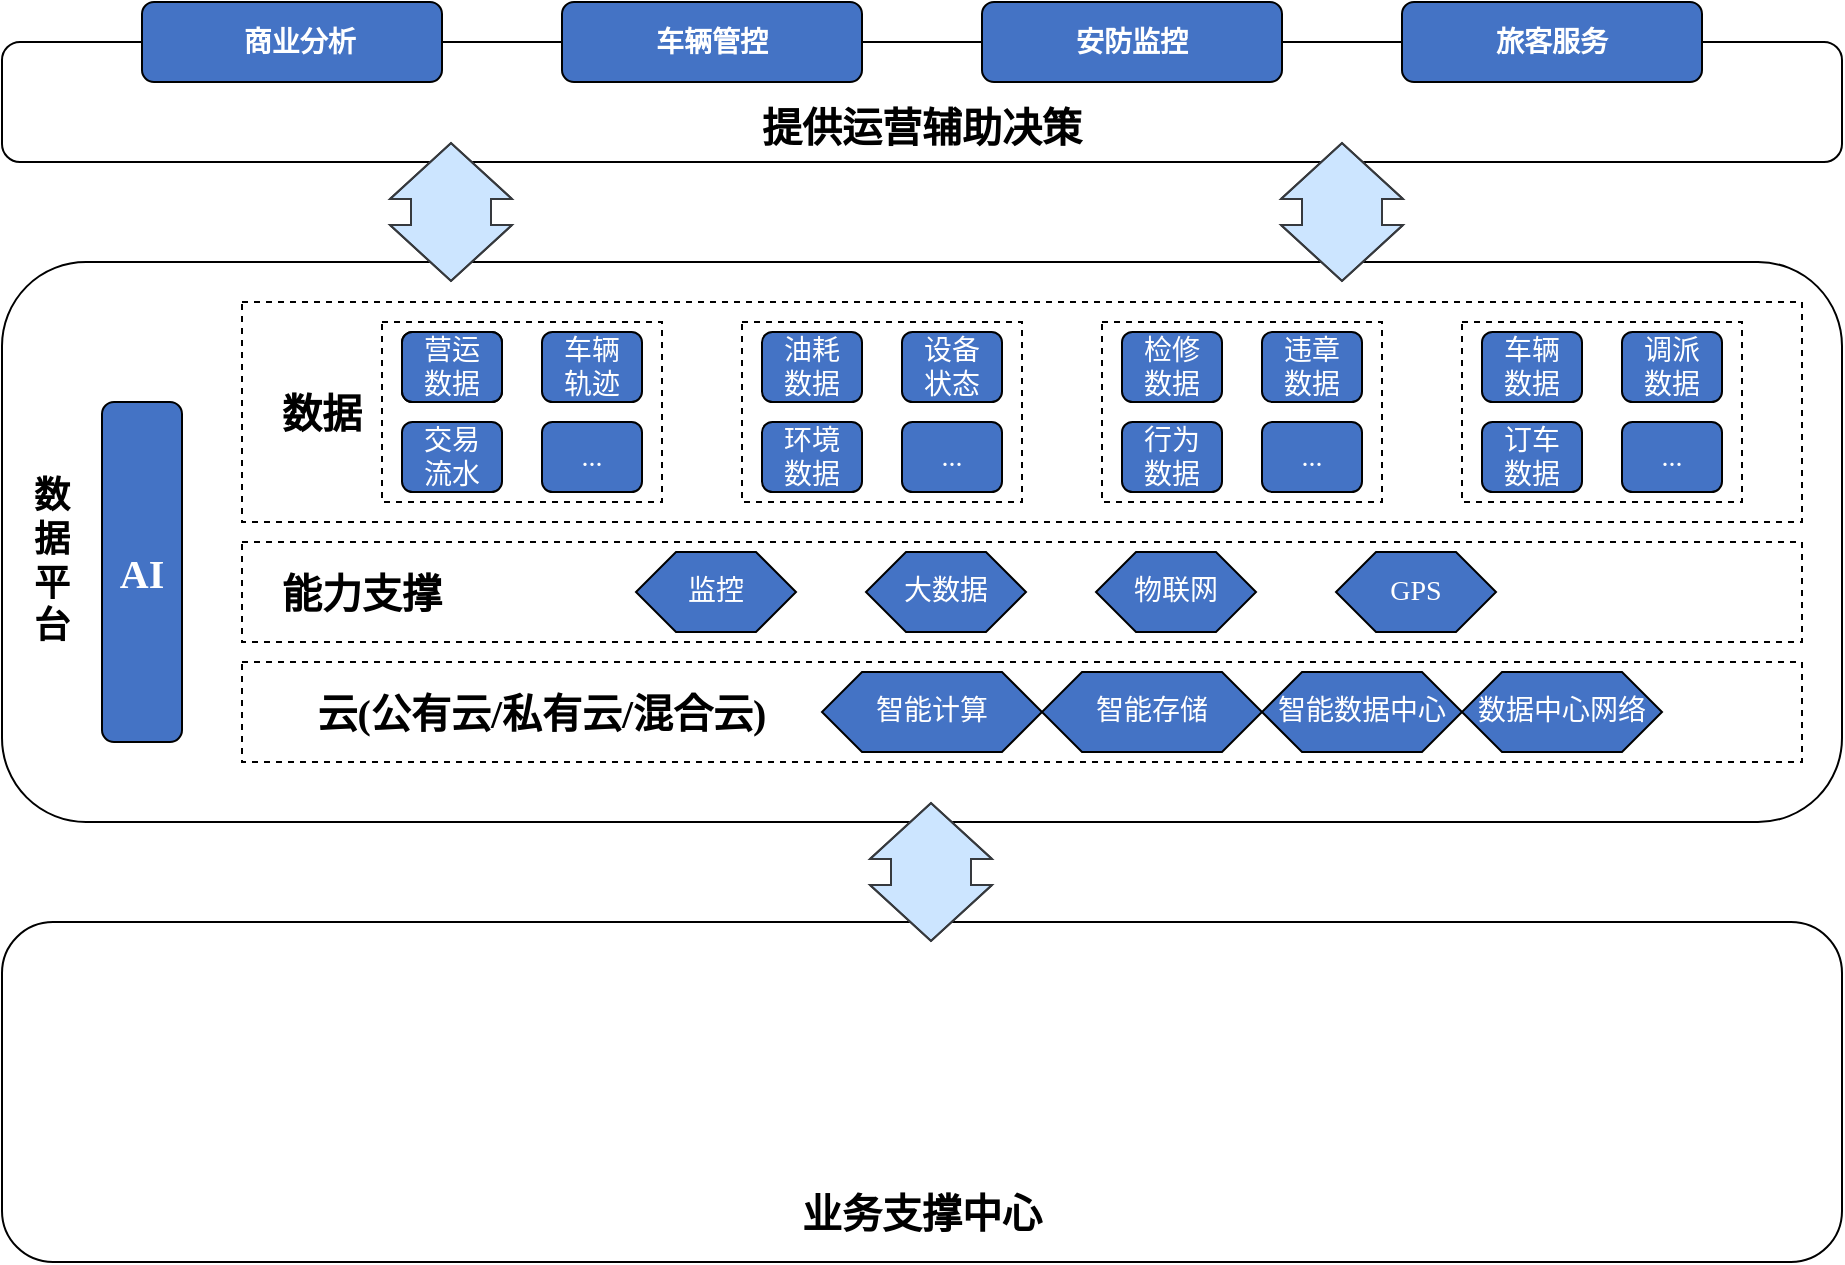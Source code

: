 <mxfile version="16.4.7" type="github">
  <diagram id="1S2Vz3SMCuL-4m72MfmH" name="第 1 页">
    <mxGraphModel dx="1422" dy="762" grid="1" gridSize="10" guides="1" tooltips="1" connect="1" arrows="1" fold="1" page="1" pageScale="1" pageWidth="827" pageHeight="1169" math="0" shadow="0">
      <root>
        <mxCell id="0" />
        <mxCell id="1" parent="0" />
        <mxCell id="Jrue9S0TpO6nU7mHcI8S-1" value="&lt;br style=&quot;font-size: 20px;&quot;&gt;提供运营辅助决策" style="rounded=1;whiteSpace=wrap;html=1;fontStyle=1;fontSize=20;fontFamily=Tahoma;" vertex="1" parent="1">
          <mxGeometry y="100" width="920" height="60" as="geometry" />
        </mxCell>
        <mxCell id="Jrue9S0TpO6nU7mHcI8S-2" value="&amp;nbsp; 商业分析" style="rounded=1;whiteSpace=wrap;html=1;fillColor=#4473C5;fontColor=#FFFFFF;fontStyle=1;fontSize=14;" vertex="1" parent="1">
          <mxGeometry x="70" y="80" width="150" height="40" as="geometry" />
        </mxCell>
        <mxCell id="Jrue9S0TpO6nU7mHcI8S-4" value="车辆管控" style="rounded=1;whiteSpace=wrap;html=1;fillColor=#4473C5;fontColor=#FFFFFF;fontStyle=1;fontSize=14;" vertex="1" parent="1">
          <mxGeometry x="280" y="80" width="150" height="40" as="geometry" />
        </mxCell>
        <mxCell id="Jrue9S0TpO6nU7mHcI8S-6" value="安防监控" style="rounded=1;whiteSpace=wrap;html=1;fillColor=#4473C5;fontColor=#FFFFFF;fontStyle=1;fontSize=14;" vertex="1" parent="1">
          <mxGeometry x="490" y="80" width="150" height="40" as="geometry" />
        </mxCell>
        <mxCell id="Jrue9S0TpO6nU7mHcI8S-7" value="旅客服务" style="rounded=1;whiteSpace=wrap;html=1;fillColor=#4473C5;fontColor=#FFFFFF;fontStyle=1;fontSize=14;" vertex="1" parent="1">
          <mxGeometry x="700" y="80" width="150" height="40" as="geometry" />
        </mxCell>
        <mxCell id="Jrue9S0TpO6nU7mHcI8S-8" value="" style="rounded=1;whiteSpace=wrap;html=1;fontFamily=Tahoma;fontSize=16;" vertex="1" parent="1">
          <mxGeometry y="210" width="920" height="280" as="geometry" />
        </mxCell>
        <mxCell id="Jrue9S0TpO6nU7mHcI8S-11" value="" style="shape=flexArrow;endArrow=classic;startArrow=classic;html=1;rounded=0;fontFamily=Tahoma;fontSize=16;fontColor=#FFFFFF;width=40;endSize=9;startSize=9;startWidth=20;fillColor=#cce5ff;strokeColor=#36393d;" edge="1" parent="1">
          <mxGeometry width="100" height="100" relative="1" as="geometry">
            <mxPoint x="224.5" y="220" as="sourcePoint" />
            <mxPoint x="224.5" y="150" as="targetPoint" />
            <Array as="points">
              <mxPoint x="224.5" y="180" />
            </Array>
          </mxGeometry>
        </mxCell>
        <mxCell id="Jrue9S0TpO6nU7mHcI8S-12" value="" style="shape=flexArrow;endArrow=classic;startArrow=classic;html=1;rounded=0;fontFamily=Tahoma;fontSize=16;fontColor=#FFFFFF;width=40;endSize=9;startSize=9;startWidth=20;fillColor=#cce5ff;strokeColor=#36393d;" edge="1" parent="1">
          <mxGeometry width="100" height="100" relative="1" as="geometry">
            <mxPoint x="670" y="220" as="sourcePoint" />
            <mxPoint x="670" y="150" as="targetPoint" />
            <Array as="points">
              <mxPoint x="670" y="180" />
            </Array>
          </mxGeometry>
        </mxCell>
        <mxCell id="Jrue9S0TpO6nU7mHcI8S-13" value="数据平台" style="text;html=1;strokeColor=none;fillColor=none;align=center;verticalAlign=middle;whiteSpace=wrap;rounded=0;fontFamily=Tahoma;fontSize=18;fontColor=#000000;fontStyle=1" vertex="1" parent="1">
          <mxGeometry x="10" y="300" width="30" height="120" as="geometry" />
        </mxCell>
        <mxCell id="Jrue9S0TpO6nU7mHcI8S-14" value="AI" style="rounded=1;whiteSpace=wrap;html=1;fontFamily=Tahoma;fontSize=20;fontColor=#FFFFFF;fillColor=#4473C5;fontStyle=1" vertex="1" parent="1">
          <mxGeometry x="50" y="280" width="40" height="170" as="geometry" />
        </mxCell>
        <mxCell id="Jrue9S0TpO6nU7mHcI8S-15" value="" style="rounded=0;whiteSpace=wrap;html=1;fontFamily=Tahoma;fontSize=20;dashed=1;" vertex="1" parent="1">
          <mxGeometry x="120" y="230" width="780" height="110" as="geometry" />
        </mxCell>
        <mxCell id="Jrue9S0TpO6nU7mHcI8S-16" value="数据" style="text;html=1;strokeColor=none;fillColor=none;align=center;verticalAlign=middle;whiteSpace=wrap;rounded=0;dashed=1;fontFamily=Tahoma;fontSize=20;fontColor=#000000;fontStyle=1" vertex="1" parent="1">
          <mxGeometry x="130" y="270" width="60" height="30" as="geometry" />
        </mxCell>
        <mxCell id="Jrue9S0TpO6nU7mHcI8S-17" value="" style="rounded=0;whiteSpace=wrap;html=1;dashed=1;fontFamily=Tahoma;fontSize=20;fontColor=#000000;fillColor=#FFFFFF;" vertex="1" parent="1">
          <mxGeometry x="190" y="240" width="140" height="90" as="geometry" />
        </mxCell>
        <mxCell id="Jrue9S0TpO6nU7mHcI8S-18" value="" style="rounded=0;whiteSpace=wrap;html=1;dashed=1;fontFamily=Tahoma;fontSize=20;fontColor=#000000;fillColor=#FFFFFF;" vertex="1" parent="1">
          <mxGeometry x="370" y="240" width="140" height="90" as="geometry" />
        </mxCell>
        <mxCell id="Jrue9S0TpO6nU7mHcI8S-19" value="" style="rounded=0;whiteSpace=wrap;html=1;dashed=1;fontFamily=Tahoma;fontSize=20;fontColor=#000000;fillColor=#FFFFFF;" vertex="1" parent="1">
          <mxGeometry x="550" y="240" width="140" height="90" as="geometry" />
        </mxCell>
        <mxCell id="Jrue9S0TpO6nU7mHcI8S-21" value="营运&lt;br&gt;数据" style="rounded=1;whiteSpace=wrap;html=1;fontFamily=Tahoma;fontSize=14;fontColor=#FFFFFF;fillColor=#4473C5;" vertex="1" parent="1">
          <mxGeometry x="200" y="245" width="50" height="35" as="geometry" />
        </mxCell>
        <mxCell id="Jrue9S0TpO6nU7mHcI8S-22" value="车辆&lt;br&gt;轨迹" style="rounded=1;whiteSpace=wrap;html=1;fontFamily=Tahoma;fontSize=14;fontColor=#FFFFFF;fillColor=#4473C5;" vertex="1" parent="1">
          <mxGeometry x="270" y="245" width="50" height="35" as="geometry" />
        </mxCell>
        <mxCell id="Jrue9S0TpO6nU7mHcI8S-23" value="营运&lt;br&gt;数据" style="rounded=1;whiteSpace=wrap;html=1;fontFamily=Tahoma;fontSize=14;fontColor=#FFFFFF;fillColor=#4473C5;" vertex="1" parent="1">
          <mxGeometry x="200" y="245" width="50" height="35" as="geometry" />
        </mxCell>
        <mxCell id="Jrue9S0TpO6nU7mHcI8S-24" value="交易&lt;br&gt;流水" style="rounded=1;whiteSpace=wrap;html=1;fontFamily=Tahoma;fontSize=14;fontColor=#FFFFFF;fillColor=#4473C5;" vertex="1" parent="1">
          <mxGeometry x="200" y="290" width="50" height="35" as="geometry" />
        </mxCell>
        <mxCell id="Jrue9S0TpO6nU7mHcI8S-25" value="..." style="rounded=1;whiteSpace=wrap;html=1;fontFamily=Tahoma;fontSize=14;fontColor=#FFFFFF;fillColor=#4473C5;" vertex="1" parent="1">
          <mxGeometry x="270" y="290" width="50" height="35" as="geometry" />
        </mxCell>
        <mxCell id="Jrue9S0TpO6nU7mHcI8S-26" value="设备&lt;br&gt;状态" style="rounded=1;whiteSpace=wrap;html=1;fontFamily=Tahoma;fontSize=14;fontColor=#FFFFFF;fillColor=#4473C5;" vertex="1" parent="1">
          <mxGeometry x="450" y="245" width="50" height="35" as="geometry" />
        </mxCell>
        <mxCell id="Jrue9S0TpO6nU7mHcI8S-27" value="油耗&lt;br&gt;数据" style="rounded=1;whiteSpace=wrap;html=1;fontFamily=Tahoma;fontSize=14;fontColor=#FFFFFF;fillColor=#4473C5;" vertex="1" parent="1">
          <mxGeometry x="380" y="245" width="50" height="35" as="geometry" />
        </mxCell>
        <mxCell id="Jrue9S0TpO6nU7mHcI8S-28" value="环境&lt;br&gt;数据" style="rounded=1;whiteSpace=wrap;html=1;fontFamily=Tahoma;fontSize=14;fontColor=#FFFFFF;fillColor=#4473C5;" vertex="1" parent="1">
          <mxGeometry x="380" y="290" width="50" height="35" as="geometry" />
        </mxCell>
        <mxCell id="Jrue9S0TpO6nU7mHcI8S-29" value="..." style="rounded=1;whiteSpace=wrap;html=1;fontFamily=Tahoma;fontSize=14;fontColor=#FFFFFF;fillColor=#4473C5;" vertex="1" parent="1">
          <mxGeometry x="450" y="290" width="50" height="35" as="geometry" />
        </mxCell>
        <mxCell id="Jrue9S0TpO6nU7mHcI8S-30" value="违章&lt;br&gt;数据" style="rounded=1;whiteSpace=wrap;html=1;fontFamily=Tahoma;fontSize=14;fontColor=#FFFFFF;fillColor=#4473C5;" vertex="1" parent="1">
          <mxGeometry x="630" y="245" width="50" height="35" as="geometry" />
        </mxCell>
        <mxCell id="Jrue9S0TpO6nU7mHcI8S-31" value="检修&lt;br&gt;数据" style="rounded=1;whiteSpace=wrap;html=1;fontFamily=Tahoma;fontSize=14;fontColor=#FFFFFF;fillColor=#4473C5;" vertex="1" parent="1">
          <mxGeometry x="560" y="245" width="50" height="35" as="geometry" />
        </mxCell>
        <mxCell id="Jrue9S0TpO6nU7mHcI8S-32" value="行为&lt;br&gt;数据" style="rounded=1;whiteSpace=wrap;html=1;fontFamily=Tahoma;fontSize=14;fontColor=#FFFFFF;fillColor=#4473C5;" vertex="1" parent="1">
          <mxGeometry x="560" y="290" width="50" height="35" as="geometry" />
        </mxCell>
        <mxCell id="Jrue9S0TpO6nU7mHcI8S-33" value="..." style="rounded=1;whiteSpace=wrap;html=1;fontFamily=Tahoma;fontSize=14;fontColor=#FFFFFF;fillColor=#4473C5;" vertex="1" parent="1">
          <mxGeometry x="630" y="290" width="50" height="35" as="geometry" />
        </mxCell>
        <mxCell id="Jrue9S0TpO6nU7mHcI8S-34" value="" style="rounded=0;whiteSpace=wrap;html=1;dashed=1;fontFamily=Tahoma;fontSize=20;fontColor=#000000;fillColor=#FFFFFF;" vertex="1" parent="1">
          <mxGeometry x="730" y="240" width="140" height="90" as="geometry" />
        </mxCell>
        <mxCell id="Jrue9S0TpO6nU7mHcI8S-35" value="调派&lt;br&gt;数据" style="rounded=1;whiteSpace=wrap;html=1;fontFamily=Tahoma;fontSize=14;fontColor=#FFFFFF;fillColor=#4473C5;" vertex="1" parent="1">
          <mxGeometry x="810" y="245" width="50" height="35" as="geometry" />
        </mxCell>
        <mxCell id="Jrue9S0TpO6nU7mHcI8S-36" value="车辆&lt;br&gt;数据" style="rounded=1;whiteSpace=wrap;html=1;fontFamily=Tahoma;fontSize=14;fontColor=#FFFFFF;fillColor=#4473C5;" vertex="1" parent="1">
          <mxGeometry x="740" y="245" width="50" height="35" as="geometry" />
        </mxCell>
        <mxCell id="Jrue9S0TpO6nU7mHcI8S-37" value="订车&lt;br&gt;数据" style="rounded=1;whiteSpace=wrap;html=1;fontFamily=Tahoma;fontSize=14;fontColor=#FFFFFF;fillColor=#4473C5;" vertex="1" parent="1">
          <mxGeometry x="740" y="290" width="50" height="35" as="geometry" />
        </mxCell>
        <mxCell id="Jrue9S0TpO6nU7mHcI8S-38" value="..." style="rounded=1;whiteSpace=wrap;html=1;fontFamily=Tahoma;fontSize=14;fontColor=#FFFFFF;fillColor=#4473C5;" vertex="1" parent="1">
          <mxGeometry x="810" y="290" width="50" height="35" as="geometry" />
        </mxCell>
        <mxCell id="Jrue9S0TpO6nU7mHcI8S-39" value="" style="rounded=0;whiteSpace=wrap;html=1;fontFamily=Tahoma;fontSize=20;dashed=1;" vertex="1" parent="1">
          <mxGeometry x="120" y="350" width="780" height="50" as="geometry" />
        </mxCell>
        <mxCell id="Jrue9S0TpO6nU7mHcI8S-40" value="能力支撑" style="text;html=1;strokeColor=none;fillColor=none;align=center;verticalAlign=middle;whiteSpace=wrap;rounded=0;dashed=1;fontFamily=Tahoma;fontSize=20;fontColor=#000000;fontStyle=1" vertex="1" parent="1">
          <mxGeometry x="130" y="360" width="100" height="30" as="geometry" />
        </mxCell>
        <mxCell id="Jrue9S0TpO6nU7mHcI8S-41" value="监控" style="shape=hexagon;perimeter=hexagonPerimeter2;whiteSpace=wrap;html=1;fixedSize=1;fontFamily=Tahoma;fontSize=14;fontColor=#FFFFFF;fillColor=#4473C5;" vertex="1" parent="1">
          <mxGeometry x="317" y="355" width="80" height="40" as="geometry" />
        </mxCell>
        <mxCell id="Jrue9S0TpO6nU7mHcI8S-42" value="大数据" style="shape=hexagon;perimeter=hexagonPerimeter2;whiteSpace=wrap;html=1;fixedSize=1;fontFamily=Tahoma;fontSize=14;fontColor=#FFFFFF;fillColor=#4473C5;" vertex="1" parent="1">
          <mxGeometry x="432" y="355" width="80" height="40" as="geometry" />
        </mxCell>
        <mxCell id="Jrue9S0TpO6nU7mHcI8S-43" value="物联网" style="shape=hexagon;perimeter=hexagonPerimeter2;whiteSpace=wrap;html=1;fixedSize=1;fontFamily=Tahoma;fontSize=14;fontColor=#FFFFFF;fillColor=#4473C5;" vertex="1" parent="1">
          <mxGeometry x="547" y="355" width="80" height="40" as="geometry" />
        </mxCell>
        <mxCell id="Jrue9S0TpO6nU7mHcI8S-44" value="GPS" style="shape=hexagon;perimeter=hexagonPerimeter2;whiteSpace=wrap;html=1;fixedSize=1;fontFamily=Tahoma;fontSize=14;fontColor=#FFFFFF;fillColor=#4473C5;" vertex="1" parent="1">
          <mxGeometry x="667" y="355" width="80" height="40" as="geometry" />
        </mxCell>
        <mxCell id="Jrue9S0TpO6nU7mHcI8S-45" value="" style="rounded=0;whiteSpace=wrap;html=1;fontFamily=Tahoma;fontSize=20;dashed=1;" vertex="1" parent="1">
          <mxGeometry x="120" y="410" width="780" height="50" as="geometry" />
        </mxCell>
        <mxCell id="Jrue9S0TpO6nU7mHcI8S-46" value="云(公有云/私有云/混合云)" style="text;html=1;strokeColor=none;fillColor=none;align=center;verticalAlign=middle;whiteSpace=wrap;rounded=0;dashed=1;fontFamily=Tahoma;fontSize=20;fontColor=#000000;fontStyle=1" vertex="1" parent="1">
          <mxGeometry x="130" y="420" width="280" height="30" as="geometry" />
        </mxCell>
        <mxCell id="Jrue9S0TpO6nU7mHcI8S-47" value="智能计算" style="shape=hexagon;perimeter=hexagonPerimeter2;whiteSpace=wrap;html=1;fixedSize=1;fontFamily=Tahoma;fontSize=14;fontColor=#FFFFFF;fillColor=#4473C5;" vertex="1" parent="1">
          <mxGeometry x="410" y="415" width="110" height="40" as="geometry" />
        </mxCell>
        <mxCell id="Jrue9S0TpO6nU7mHcI8S-48" value="智能存储" style="shape=hexagon;perimeter=hexagonPerimeter2;whiteSpace=wrap;html=1;fixedSize=1;fontFamily=Tahoma;fontSize=14;fontColor=#FFFFFF;fillColor=#4473C5;" vertex="1" parent="1">
          <mxGeometry x="520" y="415" width="110" height="40" as="geometry" />
        </mxCell>
        <mxCell id="Jrue9S0TpO6nU7mHcI8S-49" value="智能数据中心" style="shape=hexagon;perimeter=hexagonPerimeter2;whiteSpace=wrap;html=1;fixedSize=1;fontFamily=Tahoma;fontSize=14;fontColor=#FFFFFF;fillColor=#4473C5;" vertex="1" parent="1">
          <mxGeometry x="630" y="415" width="100" height="40" as="geometry" />
        </mxCell>
        <mxCell id="Jrue9S0TpO6nU7mHcI8S-50" value="数据中心网络" style="shape=hexagon;perimeter=hexagonPerimeter2;whiteSpace=wrap;html=1;fixedSize=1;fontFamily=Tahoma;fontSize=14;fontColor=#FFFFFF;fillColor=#4473C5;" vertex="1" parent="1">
          <mxGeometry x="730" y="415" width="100" height="40" as="geometry" />
        </mxCell>
        <mxCell id="Jrue9S0TpO6nU7mHcI8S-52" value="&lt;br style=&quot;font-size: 20px&quot;&gt;&lt;br style=&quot;font-size: 20px&quot;&gt;&lt;br style=&quot;font-size: 20px&quot;&gt;&lt;br style=&quot;font-size: 20px&quot;&gt;&lt;br style=&quot;font-size: 20px&quot;&gt;业务支撑中心" style="rounded=1;whiteSpace=wrap;html=1;fontFamily=Tahoma;fontSize=20;fontStyle=1" vertex="1" parent="1">
          <mxGeometry y="540" width="920" height="170" as="geometry" />
        </mxCell>
        <mxCell id="Jrue9S0TpO6nU7mHcI8S-53" value="" style="shape=flexArrow;endArrow=classic;startArrow=classic;html=1;rounded=0;fontFamily=Tahoma;fontSize=16;fontColor=#FFFFFF;width=40;endSize=9;startSize=9;startWidth=20;fillColor=#cce5ff;strokeColor=#36393d;" edge="1" parent="1">
          <mxGeometry width="100" height="100" relative="1" as="geometry">
            <mxPoint x="464.5" y="550" as="sourcePoint" />
            <mxPoint x="464.5" y="480" as="targetPoint" />
            <Array as="points">
              <mxPoint x="464.5" y="510" />
            </Array>
          </mxGeometry>
        </mxCell>
      </root>
    </mxGraphModel>
  </diagram>
</mxfile>

